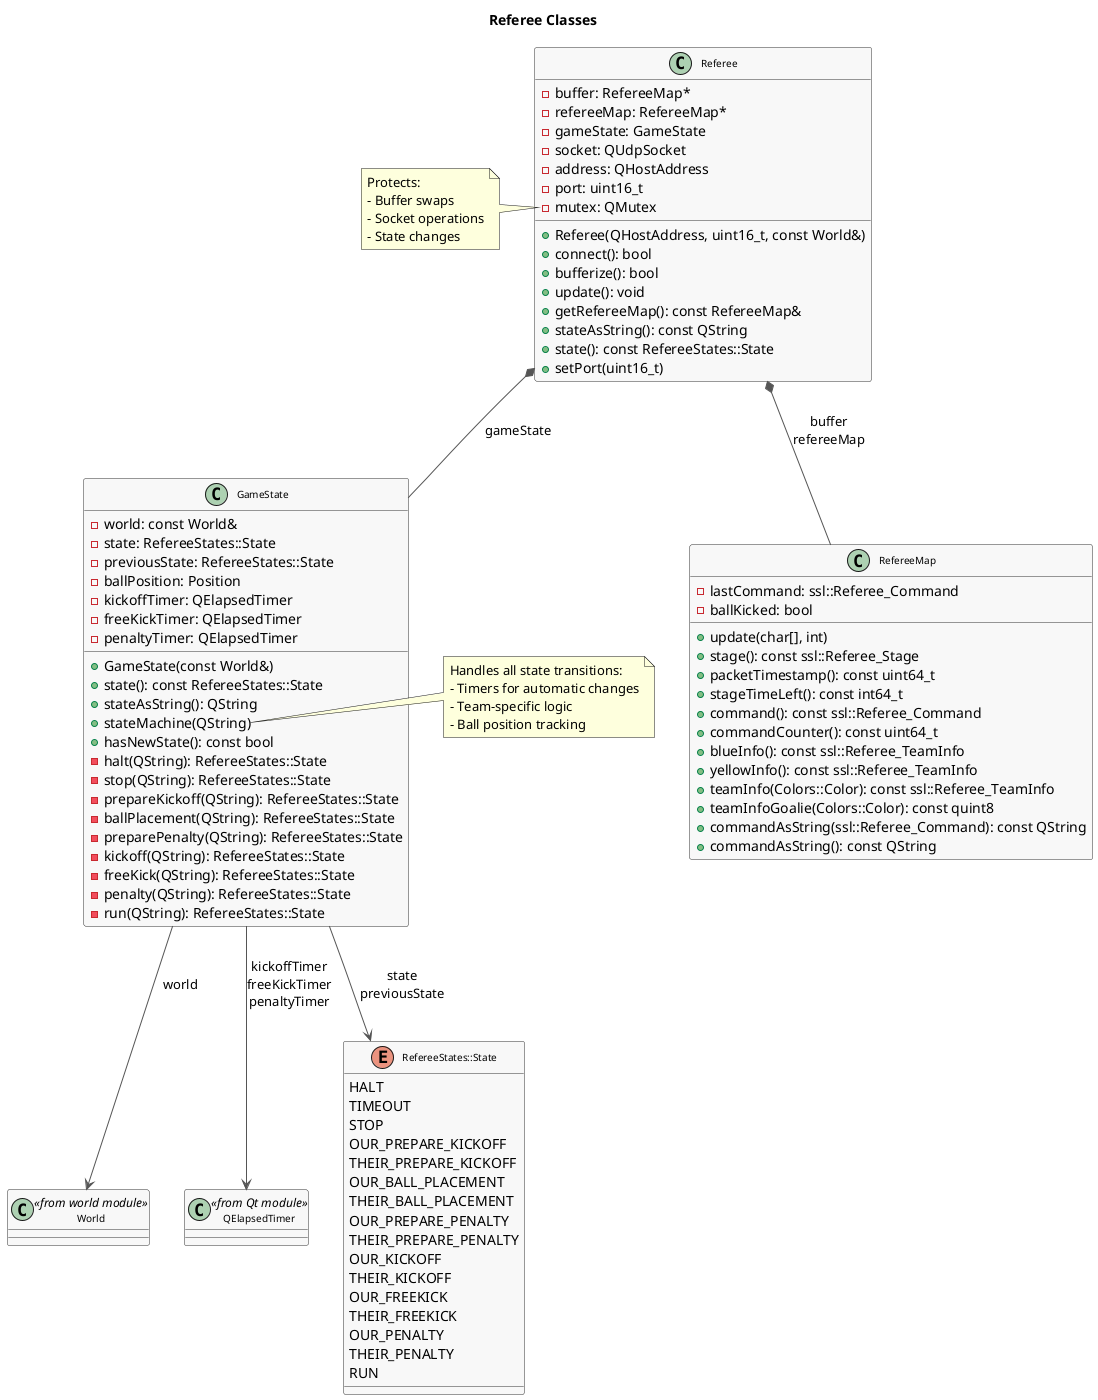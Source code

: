 @startuml referee_classes
title Referee Classes
skinparam class {
    BackgroundColor #F8F8F8
    BorderColor #333
    ArrowColor #555
    FontSize 10
}

' External Classes
class World <<from world module>> {
}

class QElapsedTimer <<from Qt module>> {
}

' Main Classes
class Referee {
  + Referee(QHostAddress, uint16_t, const World&)
  + connect(): bool
  + bufferize(): bool
  + update(): void
  + getRefereeMap(): const RefereeMap&
  + stateAsString(): const QString
  + state(): const RefereeStates::State
  + setPort(uint16_t)
  - buffer: RefereeMap*
  - refereeMap: RefereeMap*
  - gameState: GameState
  - socket: QUdpSocket
  - address: QHostAddress
  - port: uint16_t
  - mutex: QMutex
}

class RefereeMap {
  + update(char[], int)
  + stage(): const ssl::Referee_Stage
  + packetTimestamp(): const uint64_t
  + stageTimeLeft(): const int64_t
  + command(): const ssl::Referee_Command
  + commandCounter(): const uint64_t
  + blueInfo(): const ssl::Referee_TeamInfo
  + yellowInfo(): const ssl::Referee_TeamInfo
  + teamInfo(Colors::Color): const ssl::Referee_TeamInfo
  + teamInfoGoalie(Colors::Color): const quint8
  + commandAsString(ssl::Referee_Command): const QString
  + commandAsString(): const QString
  - lastCommand: ssl::Referee_Command
  - ballKicked: bool
}

class GameState {
  + GameState(const World&)
  + state(): const RefereeStates::State
  + stateAsString(): QString
  + stateMachine(QString)
  + hasNewState(): const bool
  - world: const World&
  - state: RefereeStates::State
  - previousState: RefereeStates::State
  - ballPosition: Position
  - kickoffTimer: QElapsedTimer
  - freeKickTimer: QElapsedTimer
  - penaltyTimer: QElapsedTimer
  - halt(QString): RefereeStates::State
  - stop(QString): RefereeStates::State
  - prepareKickoff(QString): RefereeStates::State
  - ballPlacement(QString): RefereeStates::State
  - preparePenalty(QString): RefereeStates::State
  - kickoff(QString): RefereeStates::State
  - freeKick(QString): RefereeStates::State
  - penalty(QString): RefereeStates::State
  - run(QString): RefereeStates::State
}

enum RefereeStates::State {
  HALT
  TIMEOUT
  STOP
  OUR_PREPARE_KICKOFF
  THEIR_PREPARE_KICKOFF
  OUR_BALL_PLACEMENT
  THEIR_BALL_PLACEMENT
  OUR_PREPARE_PENALTY
  THEIR_PREPARE_PENALTY
  OUR_KICKOFF
  THEIR_KICKOFF
  OUR_FREEKICK
  THEIR_FREEKICK
  OUR_PENALTY
  THEIR_PENALTY
  RUN
}

' Relationships
Referee *-- RefereeMap : buffer\nrefereeMap
Referee *-- GameState : gameState

GameState --> World : world
GameState --> RefereeStates::State : state\npreviousState
GameState --> QElapsedTimer : kickoffTimer\nfreeKickTimer\npenaltyTimer

note left of Referee::mutex
Protects:
- Buffer swaps
- Socket operations
- State changes
end note

note right of GameState::stateMachine
Handles all state transitions:
- Timers for automatic changes
- Team-specific logic
- Ball position tracking
end note
@enduml